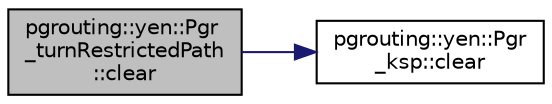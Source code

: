 digraph "pgrouting::yen::Pgr_turnRestrictedPath::clear"
{
  edge [fontname="Helvetica",fontsize="10",labelfontname="Helvetica",labelfontsize="10"];
  node [fontname="Helvetica",fontsize="10",shape=record];
  rankdir="LR";
  Node2 [label="pgrouting::yen::Pgr\l_turnRestrictedPath\l::clear",height=0.2,width=0.4,color="black", fillcolor="grey75", style="filled", fontcolor="black"];
  Node2 -> Node3 [color="midnightblue",fontsize="10",style="solid",fontname="Helvetica"];
  Node3 [label="pgrouting::yen::Pgr\l_ksp::clear",height=0.2,width=0.4,color="black", fillcolor="white", style="filled",URL="$classpgrouting_1_1yen_1_1Pgr__ksp.html#a8470bb127988ca006a2a3596caee022c"];
}
